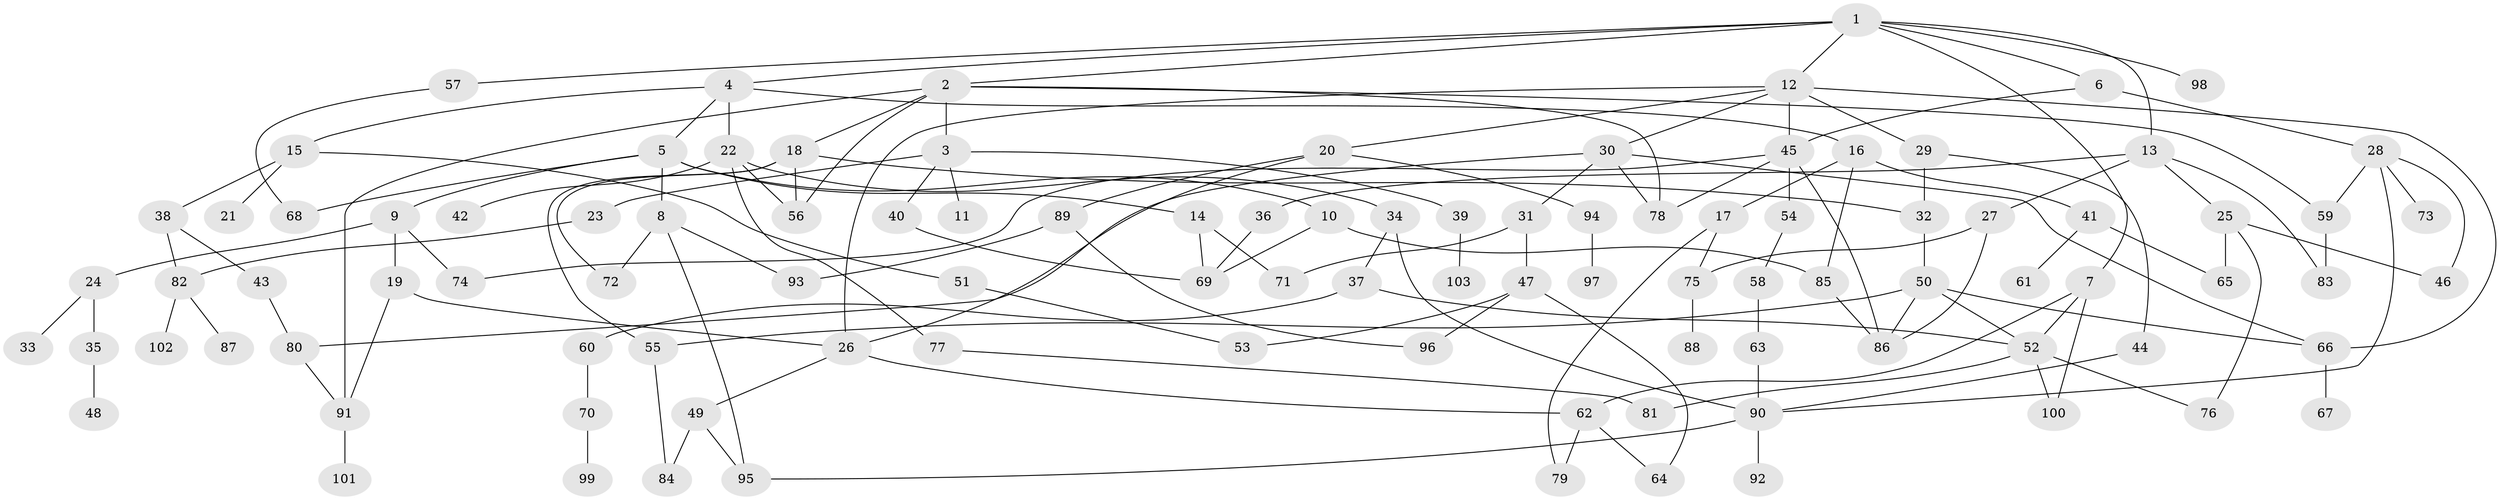 // Generated by graph-tools (version 1.1) at 2025/34/03/09/25 02:34:24]
// undirected, 103 vertices, 150 edges
graph export_dot {
graph [start="1"]
  node [color=gray90,style=filled];
  1;
  2;
  3;
  4;
  5;
  6;
  7;
  8;
  9;
  10;
  11;
  12;
  13;
  14;
  15;
  16;
  17;
  18;
  19;
  20;
  21;
  22;
  23;
  24;
  25;
  26;
  27;
  28;
  29;
  30;
  31;
  32;
  33;
  34;
  35;
  36;
  37;
  38;
  39;
  40;
  41;
  42;
  43;
  44;
  45;
  46;
  47;
  48;
  49;
  50;
  51;
  52;
  53;
  54;
  55;
  56;
  57;
  58;
  59;
  60;
  61;
  62;
  63;
  64;
  65;
  66;
  67;
  68;
  69;
  70;
  71;
  72;
  73;
  74;
  75;
  76;
  77;
  78;
  79;
  80;
  81;
  82;
  83;
  84;
  85;
  86;
  87;
  88;
  89;
  90;
  91;
  92;
  93;
  94;
  95;
  96;
  97;
  98;
  99;
  100;
  101;
  102;
  103;
  1 -- 2;
  1 -- 4;
  1 -- 6;
  1 -- 7;
  1 -- 12;
  1 -- 13;
  1 -- 57;
  1 -- 98;
  2 -- 3;
  2 -- 18;
  2 -- 59;
  2 -- 78;
  2 -- 91;
  2 -- 56;
  3 -- 11;
  3 -- 23;
  3 -- 39;
  3 -- 40;
  4 -- 5;
  4 -- 15;
  4 -- 16;
  4 -- 22;
  5 -- 8;
  5 -- 9;
  5 -- 10;
  5 -- 14;
  5 -- 68;
  6 -- 28;
  6 -- 45;
  7 -- 52;
  7 -- 100;
  7 -- 62;
  8 -- 72;
  8 -- 95;
  8 -- 93;
  9 -- 19;
  9 -- 24;
  9 -- 74;
  10 -- 69;
  10 -- 85;
  12 -- 20;
  12 -- 29;
  12 -- 30;
  12 -- 45;
  12 -- 66;
  12 -- 26;
  13 -- 25;
  13 -- 27;
  13 -- 36;
  13 -- 83;
  14 -- 71;
  14 -- 69;
  15 -- 21;
  15 -- 38;
  15 -- 51;
  16 -- 17;
  16 -- 41;
  16 -- 85;
  17 -- 75;
  17 -- 79;
  18 -- 55;
  18 -- 56;
  18 -- 72;
  18 -- 32;
  19 -- 91;
  19 -- 26;
  20 -- 26;
  20 -- 89;
  20 -- 94;
  22 -- 34;
  22 -- 42;
  22 -- 77;
  22 -- 56;
  23 -- 82;
  24 -- 33;
  24 -- 35;
  25 -- 46;
  25 -- 65;
  25 -- 76;
  26 -- 49;
  26 -- 62;
  27 -- 75;
  27 -- 86;
  28 -- 73;
  28 -- 46;
  28 -- 90;
  28 -- 59;
  29 -- 32;
  29 -- 44;
  30 -- 31;
  30 -- 66;
  30 -- 78;
  30 -- 80;
  31 -- 47;
  31 -- 71;
  32 -- 50;
  34 -- 37;
  34 -- 90;
  35 -- 48;
  36 -- 69;
  37 -- 60;
  37 -- 52;
  38 -- 43;
  38 -- 82;
  39 -- 103;
  40 -- 69;
  41 -- 61;
  41 -- 65;
  43 -- 80;
  44 -- 90;
  45 -- 54;
  45 -- 74;
  45 -- 78;
  45 -- 86;
  47 -- 53;
  47 -- 96;
  47 -- 64;
  49 -- 84;
  49 -- 95;
  50 -- 55;
  50 -- 86;
  50 -- 66;
  50 -- 52;
  51 -- 53;
  52 -- 100;
  52 -- 81;
  52 -- 76;
  54 -- 58;
  55 -- 84;
  57 -- 68;
  58 -- 63;
  59 -- 83;
  60 -- 70;
  62 -- 64;
  62 -- 79;
  63 -- 90;
  66 -- 67;
  70 -- 99;
  75 -- 88;
  77 -- 81;
  80 -- 91;
  82 -- 87;
  82 -- 102;
  85 -- 86;
  89 -- 93;
  89 -- 96;
  90 -- 92;
  90 -- 95;
  91 -- 101;
  94 -- 97;
}
